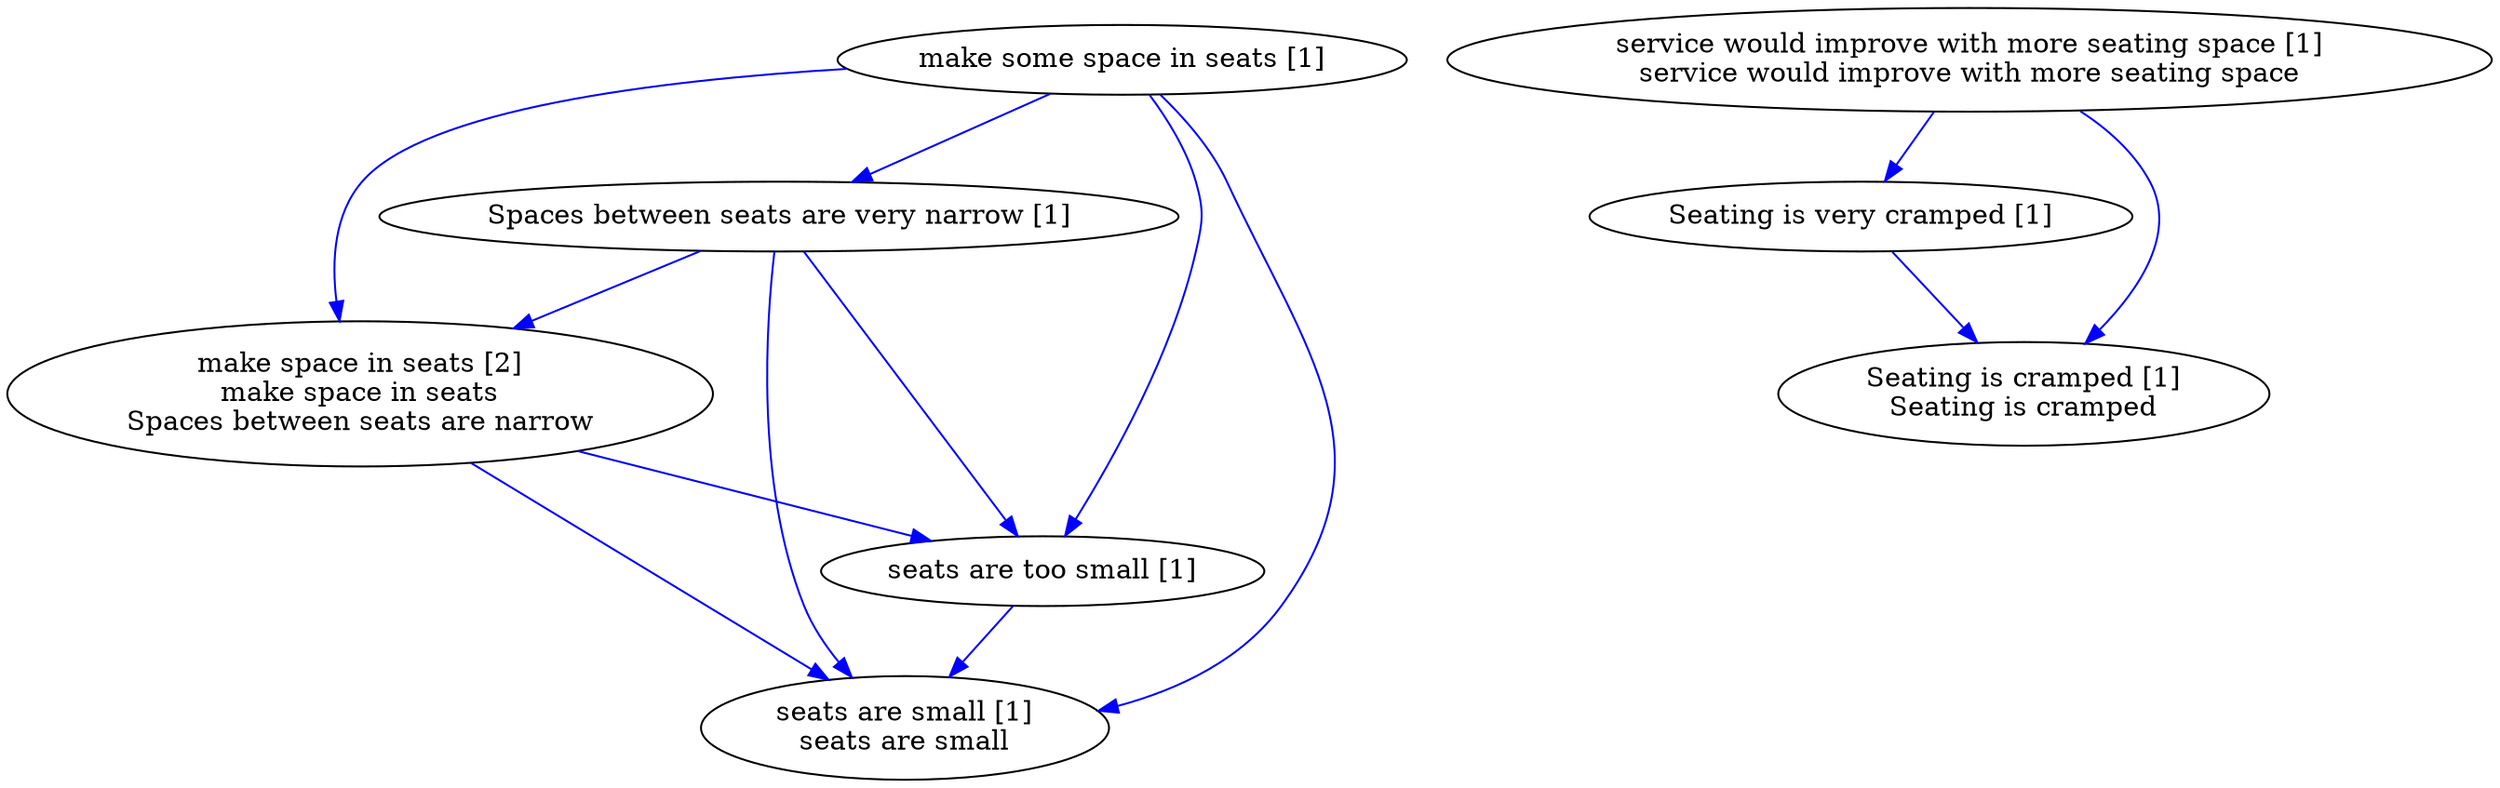 digraph collapsedGraph {
"make space in seats [2]\nmake space in seats\nSpaces between seats are narrow""Seating is very cramped [1]""Seating is cramped [1]\nSeating is cramped""Spaces between seats are very narrow [1]""make some space in seats [1]""seats are too small [1]""seats are small [1]\nseats are small""service would improve with more seating space [1]\nservice would improve with more seating space""service would improve with more seating space [1]\nservice would improve with more seating space" -> "Seating is very cramped [1]" [color=blue]
"Spaces between seats are very narrow [1]" -> "make space in seats [2]\nmake space in seats\nSpaces between seats are narrow" [color=blue]
"make space in seats [2]\nmake space in seats\nSpaces between seats are narrow" -> "seats are too small [1]" [color=blue]
"Spaces between seats are very narrow [1]" -> "seats are too small [1]" [color=blue]
"make some space in seats [1]" -> "Spaces between seats are very narrow [1]" [color=blue]
"make space in seats [2]\nmake space in seats\nSpaces between seats are narrow" -> "seats are small [1]\nseats are small" [color=blue]
"make some space in seats [1]" -> "seats are too small [1]" [color=blue]
"make some space in seats [1]" -> "make space in seats [2]\nmake space in seats\nSpaces between seats are narrow" [color=blue]
"make some space in seats [1]" -> "seats are small [1]\nseats are small" [color=blue]
"Spaces between seats are very narrow [1]" -> "seats are small [1]\nseats are small" [color=blue]
"service would improve with more seating space [1]\nservice would improve with more seating space" -> "Seating is cramped [1]\nSeating is cramped" [color=blue]
"Seating is very cramped [1]" -> "Seating is cramped [1]\nSeating is cramped" [color=blue]
"seats are too small [1]" -> "seats are small [1]\nseats are small" [color=blue]
}
